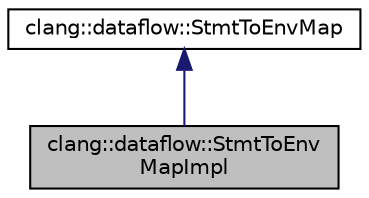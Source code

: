 digraph "clang::dataflow::StmtToEnvMapImpl"
{
 // LATEX_PDF_SIZE
  bgcolor="transparent";
  edge [fontname="Helvetica",fontsize="10",labelfontname="Helvetica",labelfontsize="10"];
  node [fontname="Helvetica",fontsize="10",shape=record];
  Node1 [label="clang::dataflow::StmtToEnv\lMapImpl",height=0.2,width=0.4,color="black", fillcolor="grey75", style="filled", fontcolor="black",tooltip=" "];
  Node2 -> Node1 [dir="back",color="midnightblue",fontsize="10",style="solid",fontname="Helvetica"];
  Node2 [label="clang::dataflow::StmtToEnvMap",height=0.2,width=0.4,color="black",URL="$classclang_1_1dataflow_1_1StmtToEnvMap.html",tooltip="Maps statements to the environments of basic blocks that contain them."];
}
